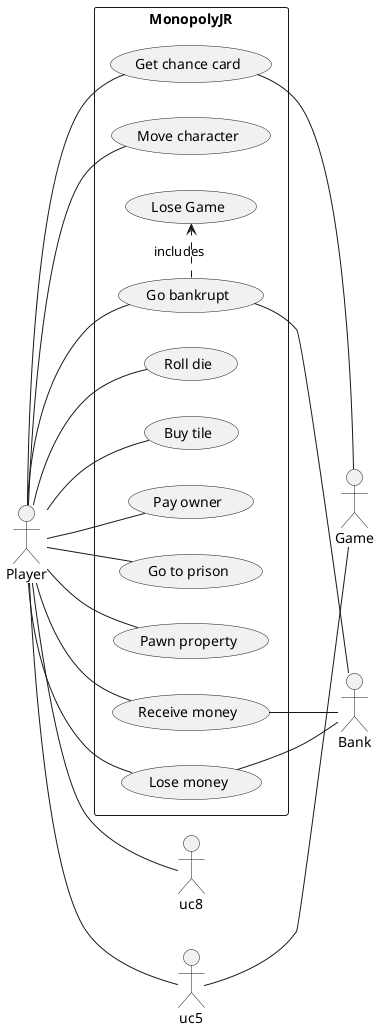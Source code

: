 @startuml
left to right direction

rectangle MonopolyJR {
usecase "Roll die" as uc1
usecase "Buy tile" as uc2
usecase "Pay owner" as uc3
usecase "Go to prison" as uc4
usecase "Go bankrupt" as uc6
usecase "Pawn property" as uc7
usecase "Receive money" as uc9
usecase "Lose money" as uc10
usecase "Get chance card" as uc11
usecase "Move character" as uc12
usecase "Lose Game" as uc13


}

actor Player as pl
actor Bank as bk
actor Game as gm

pl -- uc1
pl -- uc2
pl -- uc3
pl -- uc4
pl -- uc5
pl -- uc6
pl -- uc7
pl -- uc8
pl -- uc9
pl -- uc10
pl -- uc11
pl -- uc12
uc5 -- gm
uc9 -- bk
uc10 -- bk
uc11 -- gm
uc6 -- bk
uc6 .> uc13 : includes



@enduml